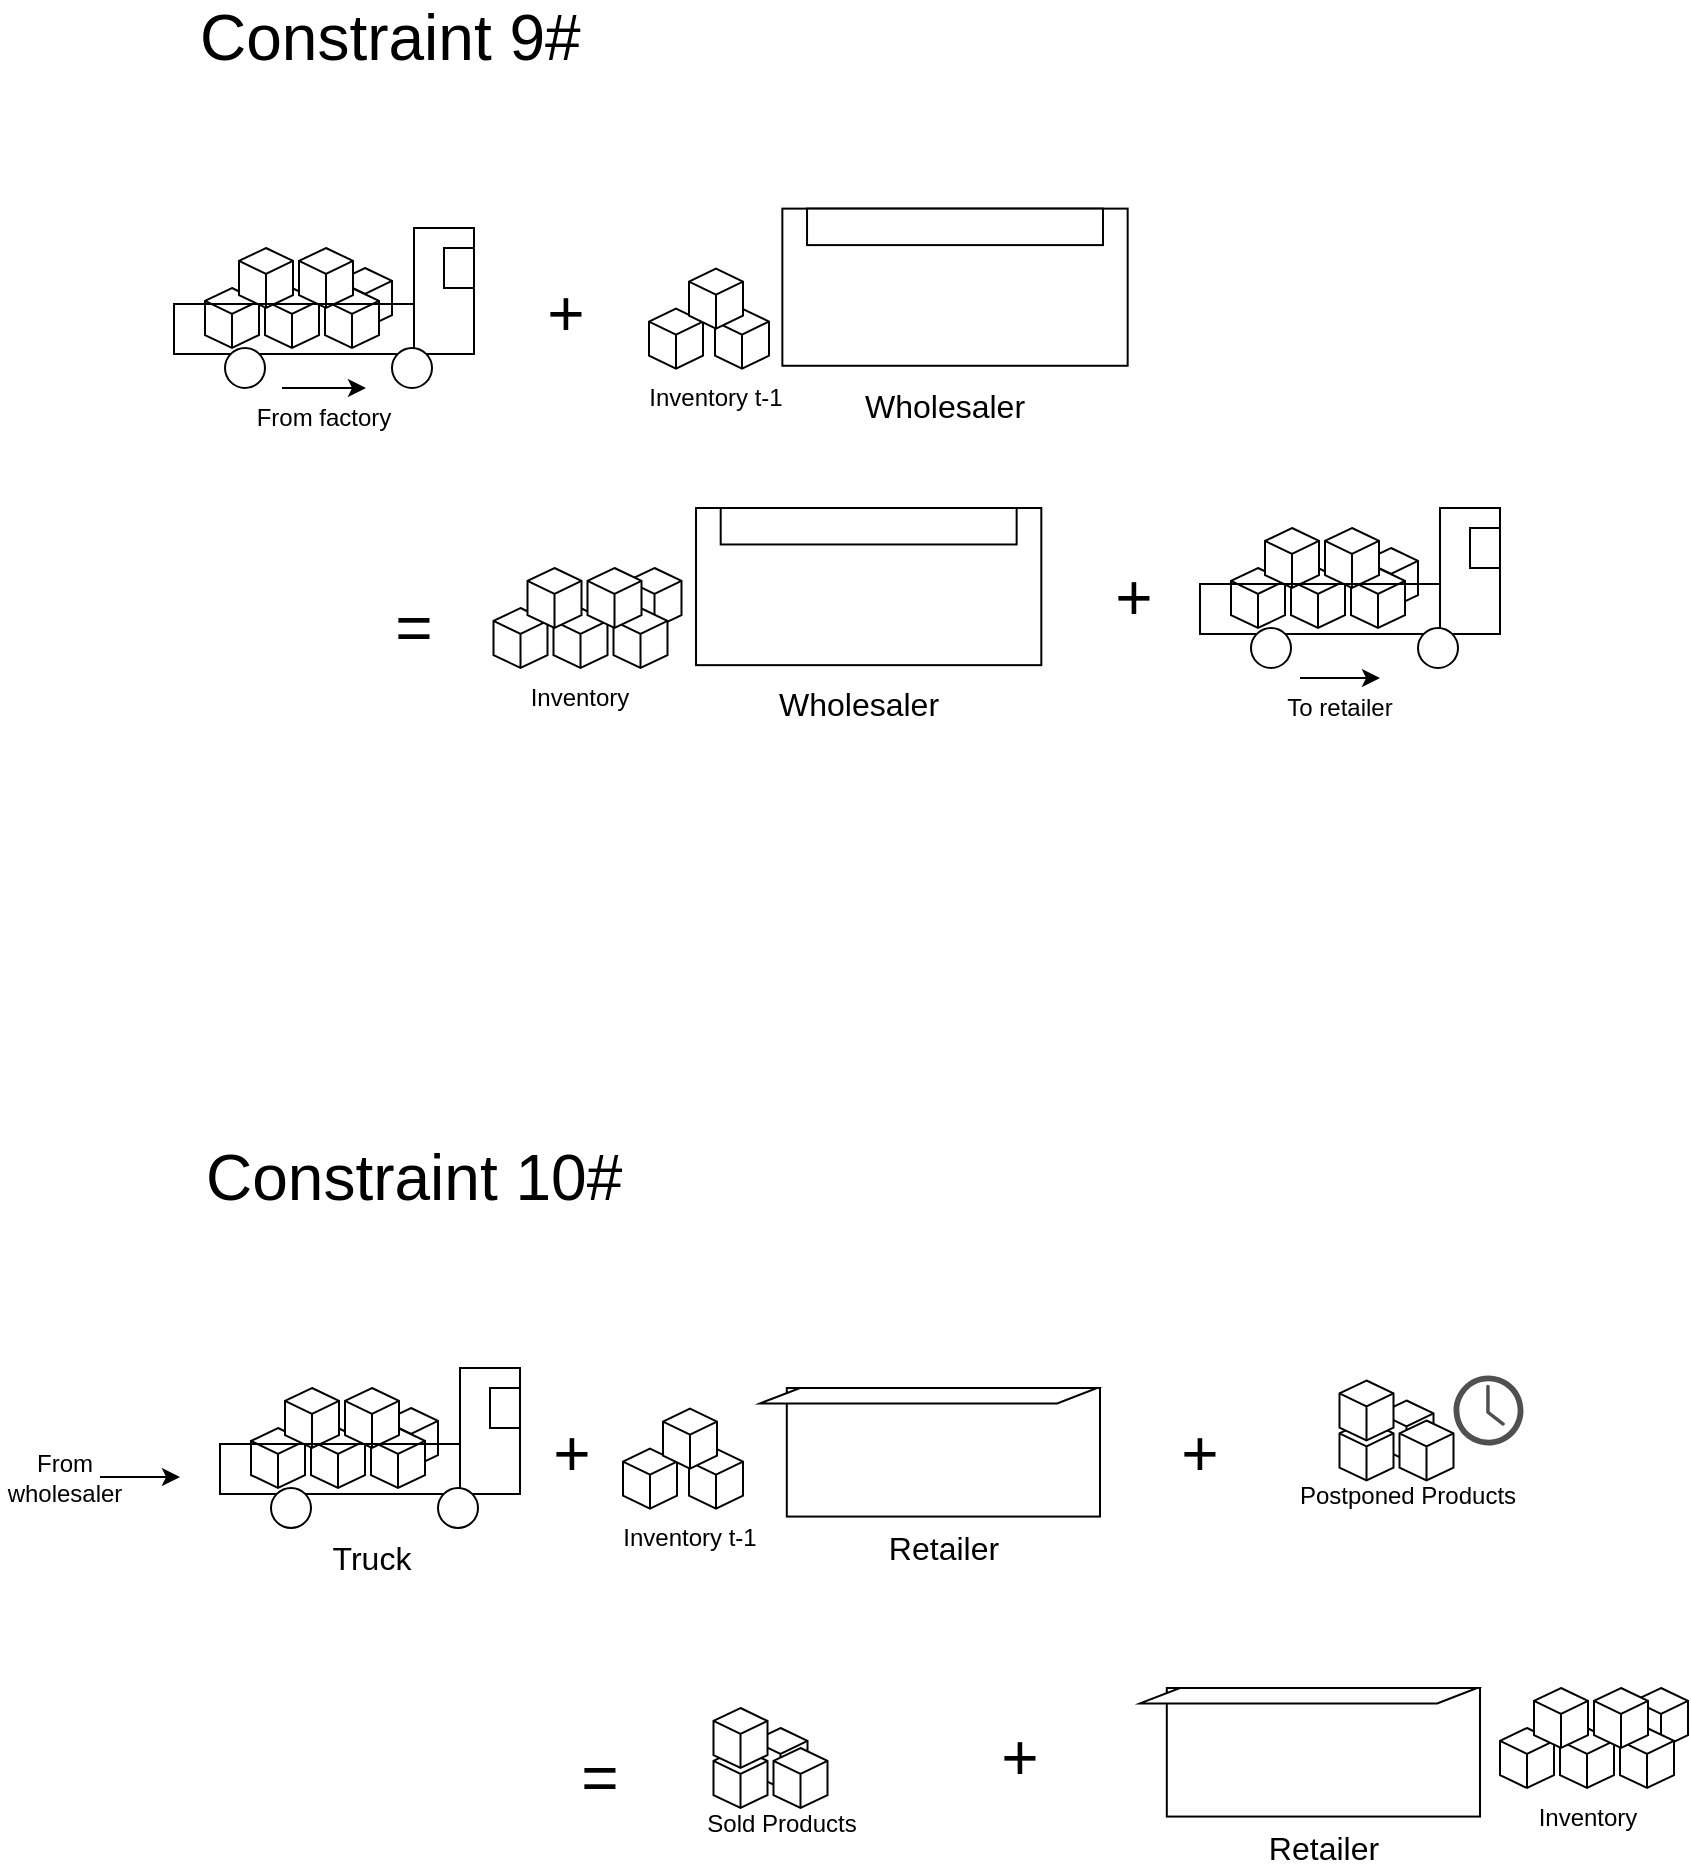 <mxfile version="20.3.6" type="device"><diagram id="3ytDkhOc41sMBMoXmPRl" name="Page-1"><mxGraphModel dx="964" dy="659" grid="1" gridSize="10" guides="1" tooltips="1" connect="1" arrows="1" fold="1" page="1" pageScale="1" pageWidth="850" pageHeight="1100" math="0" shadow="0"><root><mxCell id="0"/><mxCell id="1" parent="0"/><mxCell id="f2gkTt2AqAkYnClwdliR-1" value="+" style="text;html=1;strokeColor=none;fillColor=none;align=center;verticalAlign=middle;whiteSpace=wrap;rounded=0;fontSize=32;" vertex="1" parent="1"><mxGeometry x="256" y="177.75" width="60" height="30" as="geometry"/></mxCell><mxCell id="f2gkTt2AqAkYnClwdliR-2" value="=" style="text;html=1;strokeColor=none;fillColor=none;align=center;verticalAlign=middle;whiteSpace=wrap;rounded=0;fontSize=32;" vertex="1" parent="1"><mxGeometry x="180" y="335" width="60" height="30" as="geometry"/></mxCell><mxCell id="f2gkTt2AqAkYnClwdliR-11" value="Constraint 9#" style="text;html=1;strokeColor=none;fillColor=none;align=left;verticalAlign=middle;whiteSpace=wrap;rounded=0;fontSize=32;" vertex="1" parent="1"><mxGeometry x="100.75" y="40" width="240" height="30" as="geometry"/></mxCell><mxCell id="f2gkTt2AqAkYnClwdliR-27" value="" style="group" vertex="1" connectable="0" parent="1"><mxGeometry x="326" y="170.31" width="70" height="80" as="geometry"/></mxCell><mxCell id="f2gkTt2AqAkYnClwdliR-28" value="" style="html=1;whiteSpace=wrap;shape=isoCube2;backgroundOutline=1;isoAngle=15;" vertex="1" parent="f2gkTt2AqAkYnClwdliR-27"><mxGeometry x="1.5" y="20" width="27" height="30" as="geometry"/></mxCell><mxCell id="f2gkTt2AqAkYnClwdliR-29" value="" style="html=1;whiteSpace=wrap;shape=isoCube2;backgroundOutline=1;isoAngle=15;" vertex="1" parent="f2gkTt2AqAkYnClwdliR-27"><mxGeometry x="34.5" y="20" width="27" height="30" as="geometry"/></mxCell><mxCell id="f2gkTt2AqAkYnClwdliR-30" value="" style="html=1;whiteSpace=wrap;shape=isoCube2;backgroundOutline=1;isoAngle=15;" vertex="1" parent="f2gkTt2AqAkYnClwdliR-27"><mxGeometry x="21.5" width="27" height="30" as="geometry"/></mxCell><mxCell id="f2gkTt2AqAkYnClwdliR-31" value="Inventory t-1" style="text;html=1;strokeColor=none;fillColor=none;align=center;verticalAlign=middle;whiteSpace=wrap;rounded=0;" vertex="1" parent="f2gkTt2AqAkYnClwdliR-27"><mxGeometry y="50" width="70" height="30" as="geometry"/></mxCell><mxCell id="f2gkTt2AqAkYnClwdliR-70" value="" style="group" vertex="1" connectable="0" parent="1"><mxGeometry x="249.75" y="320" width="94" height="80" as="geometry"/></mxCell><mxCell id="f2gkTt2AqAkYnClwdliR-71" value="" style="html=1;whiteSpace=wrap;shape=isoCube2;backgroundOutline=1;isoAngle=15;" vertex="1" parent="f2gkTt2AqAkYnClwdliR-70"><mxGeometry y="20" width="27" height="30" as="geometry"/></mxCell><mxCell id="f2gkTt2AqAkYnClwdliR-72" value="" style="html=1;whiteSpace=wrap;shape=isoCube2;backgroundOutline=1;isoAngle=15;" vertex="1" parent="f2gkTt2AqAkYnClwdliR-70"><mxGeometry x="30" y="20" width="27" height="30" as="geometry"/></mxCell><mxCell id="f2gkTt2AqAkYnClwdliR-73" value="" style="html=1;whiteSpace=wrap;shape=isoCube2;backgroundOutline=1;isoAngle=15;" vertex="1" parent="f2gkTt2AqAkYnClwdliR-70"><mxGeometry x="17" width="27" height="30" as="geometry"/></mxCell><mxCell id="f2gkTt2AqAkYnClwdliR-74" value="" style="html=1;whiteSpace=wrap;shape=isoCube2;backgroundOutline=1;isoAngle=15;" vertex="1" parent="f2gkTt2AqAkYnClwdliR-70"><mxGeometry x="67" width="27" height="30" as="geometry"/></mxCell><mxCell id="f2gkTt2AqAkYnClwdliR-75" value="" style="html=1;whiteSpace=wrap;shape=isoCube2;backgroundOutline=1;isoAngle=15;" vertex="1" parent="f2gkTt2AqAkYnClwdliR-70"><mxGeometry x="60" y="20" width="27" height="30" as="geometry"/></mxCell><mxCell id="f2gkTt2AqAkYnClwdliR-76" value="" style="html=1;whiteSpace=wrap;shape=isoCube2;backgroundOutline=1;isoAngle=15;" vertex="1" parent="f2gkTt2AqAkYnClwdliR-70"><mxGeometry x="47" width="27" height="30" as="geometry"/></mxCell><mxCell id="f2gkTt2AqAkYnClwdliR-77" value="Inventory" style="text;html=1;strokeColor=none;fillColor=none;align=center;verticalAlign=middle;whiteSpace=wrap;rounded=0;" vertex="1" parent="f2gkTt2AqAkYnClwdliR-70"><mxGeometry x="8.5" y="50" width="70" height="30" as="geometry"/></mxCell><mxCell id="f2gkTt2AqAkYnClwdliR-143" value="+" style="text;html=1;strokeColor=none;fillColor=none;align=center;verticalAlign=middle;whiteSpace=wrap;rounded=0;fontSize=32;" vertex="1" parent="1"><mxGeometry x="540" y="320" width="60" height="30" as="geometry"/></mxCell><mxCell id="f2gkTt2AqAkYnClwdliR-144" value="+" style="text;html=1;strokeColor=none;fillColor=none;align=center;verticalAlign=middle;whiteSpace=wrap;rounded=0;fontSize=32;" vertex="1" parent="1"><mxGeometry x="259" y="747.75" width="60" height="30" as="geometry"/></mxCell><mxCell id="f2gkTt2AqAkYnClwdliR-145" value="=" style="text;html=1;strokeColor=none;fillColor=none;align=center;verticalAlign=middle;whiteSpace=wrap;rounded=0;fontSize=32;" vertex="1" parent="1"><mxGeometry x="273" y="910" width="60" height="30" as="geometry"/></mxCell><mxCell id="f2gkTt2AqAkYnClwdliR-146" value="+" style="text;html=1;strokeColor=none;fillColor=none;align=center;verticalAlign=middle;whiteSpace=wrap;rounded=0;fontSize=32;" vertex="1" parent="1"><mxGeometry x="573" y="747.75" width="60" height="30" as="geometry"/></mxCell><mxCell id="f2gkTt2AqAkYnClwdliR-147" value="Constraint 10#" style="text;html=1;strokeColor=none;fillColor=none;align=left;verticalAlign=middle;whiteSpace=wrap;rounded=0;fontSize=32;" vertex="1" parent="1"><mxGeometry x="103.75" y="610" width="240" height="30" as="geometry"/></mxCell><mxCell id="f2gkTt2AqAkYnClwdliR-148" value="" style="group" vertex="1" connectable="0" parent="1"><mxGeometry x="313" y="740.31" width="70" height="80" as="geometry"/></mxCell><mxCell id="f2gkTt2AqAkYnClwdliR-149" value="" style="html=1;whiteSpace=wrap;shape=isoCube2;backgroundOutline=1;isoAngle=15;" vertex="1" parent="f2gkTt2AqAkYnClwdliR-148"><mxGeometry x="1.5" y="20" width="27" height="30" as="geometry"/></mxCell><mxCell id="f2gkTt2AqAkYnClwdliR-150" value="" style="html=1;whiteSpace=wrap;shape=isoCube2;backgroundOutline=1;isoAngle=15;" vertex="1" parent="f2gkTt2AqAkYnClwdliR-148"><mxGeometry x="34.5" y="20" width="27" height="30" as="geometry"/></mxCell><mxCell id="f2gkTt2AqAkYnClwdliR-151" value="" style="html=1;whiteSpace=wrap;shape=isoCube2;backgroundOutline=1;isoAngle=15;" vertex="1" parent="f2gkTt2AqAkYnClwdliR-148"><mxGeometry x="21.5" width="27" height="30" as="geometry"/></mxCell><mxCell id="f2gkTt2AqAkYnClwdliR-152" value="Inventory t-1" style="text;html=1;strokeColor=none;fillColor=none;align=center;verticalAlign=middle;whiteSpace=wrap;rounded=0;" vertex="1" parent="f2gkTt2AqAkYnClwdliR-148"><mxGeometry y="50" width="70" height="30" as="geometry"/></mxCell><mxCell id="f2gkTt2AqAkYnClwdliR-153" value="" style="group" vertex="1" connectable="0" parent="1"><mxGeometry x="3" y="720" width="260" height="110" as="geometry"/></mxCell><mxCell id="f2gkTt2AqAkYnClwdliR-154" value="" style="group" vertex="1" connectable="0" parent="f2gkTt2AqAkYnClwdliR-153"><mxGeometry x="110" width="150" height="110" as="geometry"/></mxCell><mxCell id="f2gkTt2AqAkYnClwdliR-155" value="" style="rounded=0;whiteSpace=wrap;html=1;" vertex="1" parent="f2gkTt2AqAkYnClwdliR-154"><mxGeometry y="38" width="120" height="25" as="geometry"/></mxCell><mxCell id="f2gkTt2AqAkYnClwdliR-156" value="" style="html=1;whiteSpace=wrap;shape=isoCube2;backgroundOutline=1;isoAngle=15;" vertex="1" parent="f2gkTt2AqAkYnClwdliR-154"><mxGeometry x="15.5" y="30" width="27" height="30" as="geometry"/></mxCell><mxCell id="f2gkTt2AqAkYnClwdliR-157" value="" style="html=1;whiteSpace=wrap;shape=isoCube2;backgroundOutline=1;isoAngle=15;" vertex="1" parent="f2gkTt2AqAkYnClwdliR-154"><mxGeometry x="45.5" y="30" width="27" height="30" as="geometry"/></mxCell><mxCell id="f2gkTt2AqAkYnClwdliR-158" value="" style="html=1;whiteSpace=wrap;shape=isoCube2;backgroundOutline=1;isoAngle=15;" vertex="1" parent="f2gkTt2AqAkYnClwdliR-154"><mxGeometry x="32.5" y="10" width="27" height="30" as="geometry"/></mxCell><mxCell id="f2gkTt2AqAkYnClwdliR-159" value="" style="html=1;whiteSpace=wrap;shape=isoCube2;backgroundOutline=1;isoAngle=15;" vertex="1" parent="f2gkTt2AqAkYnClwdliR-154"><mxGeometry x="82" y="20" width="27" height="30" as="geometry"/></mxCell><mxCell id="f2gkTt2AqAkYnClwdliR-160" value="" style="html=1;whiteSpace=wrap;shape=isoCube2;backgroundOutline=1;isoAngle=15;" vertex="1" parent="f2gkTt2AqAkYnClwdliR-154"><mxGeometry x="75.5" y="30" width="27" height="30" as="geometry"/></mxCell><mxCell id="f2gkTt2AqAkYnClwdliR-161" value="" style="html=1;whiteSpace=wrap;shape=isoCube2;backgroundOutline=1;isoAngle=15;" vertex="1" parent="f2gkTt2AqAkYnClwdliR-154"><mxGeometry x="62.5" y="10" width="27" height="30" as="geometry"/></mxCell><mxCell id="f2gkTt2AqAkYnClwdliR-162" value="" style="rounded=0;whiteSpace=wrap;html=1;" vertex="1" parent="f2gkTt2AqAkYnClwdliR-154"><mxGeometry x="120" width="30" height="63" as="geometry"/></mxCell><mxCell id="f2gkTt2AqAkYnClwdliR-163" value="" style="endArrow=none;html=1;rounded=0;entryX=1;entryY=0;entryDx=0;entryDy=0;" edge="1" parent="f2gkTt2AqAkYnClwdliR-154" target="f2gkTt2AqAkYnClwdliR-155"><mxGeometry width="50" height="50" relative="1" as="geometry"><mxPoint y="38" as="sourcePoint"/><mxPoint x="50" y="-12" as="targetPoint"/></mxGeometry></mxCell><mxCell id="f2gkTt2AqAkYnClwdliR-164" value="" style="ellipse;whiteSpace=wrap;html=1;aspect=fixed;" vertex="1" parent="f2gkTt2AqAkYnClwdliR-154"><mxGeometry x="25.5" y="60" width="20" height="20" as="geometry"/></mxCell><mxCell id="f2gkTt2AqAkYnClwdliR-165" value="" style="ellipse;whiteSpace=wrap;html=1;aspect=fixed;" vertex="1" parent="f2gkTt2AqAkYnClwdliR-154"><mxGeometry x="109" y="60" width="20" height="20" as="geometry"/></mxCell><mxCell id="f2gkTt2AqAkYnClwdliR-166" value="" style="rounded=0;whiteSpace=wrap;html=1;" vertex="1" parent="f2gkTt2AqAkYnClwdliR-154"><mxGeometry x="135" y="10" width="15" height="20" as="geometry"/></mxCell><mxCell id="f2gkTt2AqAkYnClwdliR-167" value="Truck" style="text;html=1;strokeColor=none;fillColor=none;align=center;verticalAlign=middle;whiteSpace=wrap;rounded=0;fontSize=16;" vertex="1" parent="f2gkTt2AqAkYnClwdliR-154"><mxGeometry x="5.25" y="80" width="141.5" height="30" as="geometry"/></mxCell><mxCell id="f2gkTt2AqAkYnClwdliR-168" value="" style="endArrow=classic;html=1;rounded=0;" edge="1" parent="f2gkTt2AqAkYnClwdliR-153"><mxGeometry width="50" height="50" relative="1" as="geometry"><mxPoint x="50" y="54.5" as="sourcePoint"/><mxPoint x="90" y="54.5" as="targetPoint"/></mxGeometry></mxCell><mxCell id="f2gkTt2AqAkYnClwdliR-169" value="From&lt;br&gt;wholesaler" style="text;html=1;strokeColor=none;fillColor=none;align=center;verticalAlign=middle;whiteSpace=wrap;rounded=0;" vertex="1" parent="f2gkTt2AqAkYnClwdliR-153"><mxGeometry y="40" width="65" height="30" as="geometry"/></mxCell><mxCell id="f2gkTt2AqAkYnClwdliR-170" value="" style="group" vertex="1" connectable="0" parent="1"><mxGeometry x="753" y="880" width="94" height="80" as="geometry"/></mxCell><mxCell id="f2gkTt2AqAkYnClwdliR-171" value="" style="html=1;whiteSpace=wrap;shape=isoCube2;backgroundOutline=1;isoAngle=15;" vertex="1" parent="f2gkTt2AqAkYnClwdliR-170"><mxGeometry y="20" width="27" height="30" as="geometry"/></mxCell><mxCell id="f2gkTt2AqAkYnClwdliR-172" value="" style="html=1;whiteSpace=wrap;shape=isoCube2;backgroundOutline=1;isoAngle=15;" vertex="1" parent="f2gkTt2AqAkYnClwdliR-170"><mxGeometry x="30" y="20" width="27" height="30" as="geometry"/></mxCell><mxCell id="f2gkTt2AqAkYnClwdliR-173" value="" style="html=1;whiteSpace=wrap;shape=isoCube2;backgroundOutline=1;isoAngle=15;" vertex="1" parent="f2gkTt2AqAkYnClwdliR-170"><mxGeometry x="17" width="27" height="30" as="geometry"/></mxCell><mxCell id="f2gkTt2AqAkYnClwdliR-174" value="" style="html=1;whiteSpace=wrap;shape=isoCube2;backgroundOutline=1;isoAngle=15;" vertex="1" parent="f2gkTt2AqAkYnClwdliR-170"><mxGeometry x="67" width="27" height="30" as="geometry"/></mxCell><mxCell id="f2gkTt2AqAkYnClwdliR-175" value="" style="html=1;whiteSpace=wrap;shape=isoCube2;backgroundOutline=1;isoAngle=15;" vertex="1" parent="f2gkTt2AqAkYnClwdliR-170"><mxGeometry x="60" y="20" width="27" height="30" as="geometry"/></mxCell><mxCell id="f2gkTt2AqAkYnClwdliR-176" value="" style="html=1;whiteSpace=wrap;shape=isoCube2;backgroundOutline=1;isoAngle=15;" vertex="1" parent="f2gkTt2AqAkYnClwdliR-170"><mxGeometry x="47" width="27" height="30" as="geometry"/></mxCell><mxCell id="f2gkTt2AqAkYnClwdliR-177" value="Inventory" style="text;html=1;strokeColor=none;fillColor=none;align=center;verticalAlign=middle;whiteSpace=wrap;rounded=0;" vertex="1" parent="f2gkTt2AqAkYnClwdliR-170"><mxGeometry x="8.5" y="50" width="70" height="30" as="geometry"/></mxCell><mxCell id="f2gkTt2AqAkYnClwdliR-178" value="" style="group" vertex="1" connectable="0" parent="1"><mxGeometry x="656" y="726.25" width="112" height="73" as="geometry"/></mxCell><mxCell id="f2gkTt2AqAkYnClwdliR-179" value="" style="html=1;whiteSpace=wrap;shape=isoCube2;backgroundOutline=1;isoAngle=15;" vertex="1" parent="f2gkTt2AqAkYnClwdliR-178"><mxGeometry x="36.75" y="10" width="27" height="30" as="geometry"/></mxCell><mxCell id="f2gkTt2AqAkYnClwdliR-180" value="" style="html=1;whiteSpace=wrap;shape=isoCube2;backgroundOutline=1;isoAngle=15;" vertex="1" parent="f2gkTt2AqAkYnClwdliR-178"><mxGeometry x="16.75" y="20" width="27" height="30" as="geometry"/></mxCell><mxCell id="f2gkTt2AqAkYnClwdliR-181" value="" style="html=1;whiteSpace=wrap;shape=isoCube2;backgroundOutline=1;isoAngle=15;" vertex="1" parent="f2gkTt2AqAkYnClwdliR-178"><mxGeometry x="46.75" y="20" width="27" height="30" as="geometry"/></mxCell><mxCell id="f2gkTt2AqAkYnClwdliR-182" value="" style="html=1;whiteSpace=wrap;shape=isoCube2;backgroundOutline=1;isoAngle=15;" vertex="1" parent="f2gkTt2AqAkYnClwdliR-178"><mxGeometry x="16.75" width="27" height="30" as="geometry"/></mxCell><mxCell id="f2gkTt2AqAkYnClwdliR-183" value="Postponed Products" style="text;html=1;strokeColor=none;fillColor=none;align=center;verticalAlign=middle;whiteSpace=wrap;rounded=0;" vertex="1" parent="f2gkTt2AqAkYnClwdliR-178"><mxGeometry x="-10" y="43" width="122" height="30" as="geometry"/></mxCell><mxCell id="f2gkTt2AqAkYnClwdliR-184" value="" style="sketch=0;pointerEvents=1;shadow=0;dashed=0;html=1;strokeColor=none;fillColor=#505050;labelPosition=center;verticalLabelPosition=bottom;verticalAlign=top;outlineConnect=0;align=center;shape=mxgraph.office.concepts.clock;" vertex="1" parent="f2gkTt2AqAkYnClwdliR-178"><mxGeometry x="73.75" y="-2.5" width="35" height="35" as="geometry"/></mxCell><mxCell id="f2gkTt2AqAkYnClwdliR-185" value="" style="group" vertex="1" connectable="0" parent="1"><mxGeometry x="383" y="730" width="170" height="90" as="geometry"/></mxCell><mxCell id="f2gkTt2AqAkYnClwdliR-186" value="" style="rounded=0;whiteSpace=wrap;html=1;fontSize=16;" vertex="1" parent="f2gkTt2AqAkYnClwdliR-185"><mxGeometry x="13.402" width="156.598" height="64.286" as="geometry"/></mxCell><mxCell id="f2gkTt2AqAkYnClwdliR-187" value="" style="shape=parallelogram;perimeter=parallelogramPerimeter;whiteSpace=wrap;html=1;fixedSize=1;fontSize=16;" vertex="1" parent="f2gkTt2AqAkYnClwdliR-185"><mxGeometry width="168.589" height="7.714" as="geometry"/></mxCell><mxCell id="f2gkTt2AqAkYnClwdliR-188" value="Retailer" style="text;html=1;strokeColor=none;fillColor=none;align=center;verticalAlign=middle;whiteSpace=wrap;rounded=0;fontSize=16;" vertex="1" parent="f2gkTt2AqAkYnClwdliR-185"><mxGeometry x="41.795" y="70.714" width="99.813" height="19.286" as="geometry"/></mxCell><mxCell id="f2gkTt2AqAkYnClwdliR-189" value="" style="group" vertex="1" connectable="0" parent="1"><mxGeometry x="573" y="880" width="170" height="90" as="geometry"/></mxCell><mxCell id="f2gkTt2AqAkYnClwdliR-190" value="" style="rounded=0;whiteSpace=wrap;html=1;fontSize=16;" vertex="1" parent="f2gkTt2AqAkYnClwdliR-189"><mxGeometry x="13.402" width="156.598" height="64.286" as="geometry"/></mxCell><mxCell id="f2gkTt2AqAkYnClwdliR-191" value="" style="shape=parallelogram;perimeter=parallelogramPerimeter;whiteSpace=wrap;html=1;fixedSize=1;fontSize=16;" vertex="1" parent="f2gkTt2AqAkYnClwdliR-189"><mxGeometry width="168.589" height="7.714" as="geometry"/></mxCell><mxCell id="f2gkTt2AqAkYnClwdliR-192" value="Retailer" style="text;html=1;strokeColor=none;fillColor=none;align=center;verticalAlign=middle;whiteSpace=wrap;rounded=0;fontSize=16;" vertex="1" parent="f2gkTt2AqAkYnClwdliR-189"><mxGeometry x="41.795" y="70.714" width="99.813" height="19.286" as="geometry"/></mxCell><mxCell id="f2gkTt2AqAkYnClwdliR-193" value="" style="group" vertex="1" connectable="0" parent="1"><mxGeometry x="343" y="890" width="112" height="73" as="geometry"/></mxCell><mxCell id="f2gkTt2AqAkYnClwdliR-194" value="" style="html=1;whiteSpace=wrap;shape=isoCube2;backgroundOutline=1;isoAngle=15;" vertex="1" parent="f2gkTt2AqAkYnClwdliR-193"><mxGeometry x="36.75" y="10" width="27" height="30" as="geometry"/></mxCell><mxCell id="f2gkTt2AqAkYnClwdliR-195" value="" style="html=1;whiteSpace=wrap;shape=isoCube2;backgroundOutline=1;isoAngle=15;" vertex="1" parent="f2gkTt2AqAkYnClwdliR-193"><mxGeometry x="16.75" y="20" width="27" height="30" as="geometry"/></mxCell><mxCell id="f2gkTt2AqAkYnClwdliR-196" value="" style="html=1;whiteSpace=wrap;shape=isoCube2;backgroundOutline=1;isoAngle=15;" vertex="1" parent="f2gkTt2AqAkYnClwdliR-193"><mxGeometry x="46.75" y="20" width="27" height="30" as="geometry"/></mxCell><mxCell id="f2gkTt2AqAkYnClwdliR-197" value="" style="html=1;whiteSpace=wrap;shape=isoCube2;backgroundOutline=1;isoAngle=15;" vertex="1" parent="f2gkTt2AqAkYnClwdliR-193"><mxGeometry x="16.75" width="27" height="30" as="geometry"/></mxCell><mxCell id="f2gkTt2AqAkYnClwdliR-198" value="Sold Products" style="text;html=1;strokeColor=none;fillColor=none;align=center;verticalAlign=middle;whiteSpace=wrap;rounded=0;" vertex="1" parent="f2gkTt2AqAkYnClwdliR-193"><mxGeometry x="-10" y="43" width="122" height="30" as="geometry"/></mxCell><mxCell id="f2gkTt2AqAkYnClwdliR-199" value="" style="shape=image;html=1;verticalAlign=top;verticalLabelPosition=bottom;labelBackgroundColor=#ffffff;imageAspect=0;aspect=fixed;image=https://cdn4.iconfinder.com/data/icons/aiga-symbol-signs/441/aiga_cashier-128.png" vertex="1" parent="f2gkTt2AqAkYnClwdliR-193"><mxGeometry x="73.75" width="30" height="30" as="geometry"/></mxCell><mxCell id="f2gkTt2AqAkYnClwdliR-200" value="+" style="text;html=1;strokeColor=none;fillColor=none;align=center;verticalAlign=middle;whiteSpace=wrap;rounded=0;fontSize=32;" vertex="1" parent="1"><mxGeometry x="483" y="900" width="60" height="30" as="geometry"/></mxCell><mxCell id="f2gkTt2AqAkYnClwdliR-216" value="" style="group" vertex="1" connectable="0" parent="1"><mxGeometry x="603" y="290" width="150" height="115" as="geometry"/></mxCell><mxCell id="f2gkTt2AqAkYnClwdliR-201" value="" style="rounded=0;whiteSpace=wrap;html=1;" vertex="1" parent="f2gkTt2AqAkYnClwdliR-216"><mxGeometry y="38" width="120" height="25" as="geometry"/></mxCell><mxCell id="f2gkTt2AqAkYnClwdliR-202" value="" style="html=1;whiteSpace=wrap;shape=isoCube2;backgroundOutline=1;isoAngle=15;" vertex="1" parent="f2gkTt2AqAkYnClwdliR-216"><mxGeometry x="15.5" y="30" width="27" height="30" as="geometry"/></mxCell><mxCell id="f2gkTt2AqAkYnClwdliR-203" value="" style="html=1;whiteSpace=wrap;shape=isoCube2;backgroundOutline=1;isoAngle=15;" vertex="1" parent="f2gkTt2AqAkYnClwdliR-216"><mxGeometry x="45.5" y="30" width="27" height="30" as="geometry"/></mxCell><mxCell id="f2gkTt2AqAkYnClwdliR-204" value="" style="html=1;whiteSpace=wrap;shape=isoCube2;backgroundOutline=1;isoAngle=15;" vertex="1" parent="f2gkTt2AqAkYnClwdliR-216"><mxGeometry x="32.5" y="10" width="27" height="30" as="geometry"/></mxCell><mxCell id="f2gkTt2AqAkYnClwdliR-205" value="" style="html=1;whiteSpace=wrap;shape=isoCube2;backgroundOutline=1;isoAngle=15;" vertex="1" parent="f2gkTt2AqAkYnClwdliR-216"><mxGeometry x="82" y="20" width="27" height="30" as="geometry"/></mxCell><mxCell id="f2gkTt2AqAkYnClwdliR-206" value="" style="html=1;whiteSpace=wrap;shape=isoCube2;backgroundOutline=1;isoAngle=15;" vertex="1" parent="f2gkTt2AqAkYnClwdliR-216"><mxGeometry x="75.5" y="30" width="27" height="30" as="geometry"/></mxCell><mxCell id="f2gkTt2AqAkYnClwdliR-207" value="" style="html=1;whiteSpace=wrap;shape=isoCube2;backgroundOutline=1;isoAngle=15;" vertex="1" parent="f2gkTt2AqAkYnClwdliR-216"><mxGeometry x="62.5" y="10" width="27" height="30" as="geometry"/></mxCell><mxCell id="f2gkTt2AqAkYnClwdliR-208" value="" style="rounded=0;whiteSpace=wrap;html=1;" vertex="1" parent="f2gkTt2AqAkYnClwdliR-216"><mxGeometry x="120" width="30" height="63" as="geometry"/></mxCell><mxCell id="f2gkTt2AqAkYnClwdliR-209" value="" style="endArrow=none;html=1;rounded=0;entryX=1;entryY=0;entryDx=0;entryDy=0;" edge="1" parent="f2gkTt2AqAkYnClwdliR-216" target="f2gkTt2AqAkYnClwdliR-201"><mxGeometry width="50" height="50" relative="1" as="geometry"><mxPoint y="38" as="sourcePoint"/><mxPoint x="-610" y="-149.75" as="targetPoint"/></mxGeometry></mxCell><mxCell id="f2gkTt2AqAkYnClwdliR-210" value="" style="ellipse;whiteSpace=wrap;html=1;aspect=fixed;" vertex="1" parent="f2gkTt2AqAkYnClwdliR-216"><mxGeometry x="25.5" y="60" width="20" height="20" as="geometry"/></mxCell><mxCell id="f2gkTt2AqAkYnClwdliR-211" value="" style="ellipse;whiteSpace=wrap;html=1;aspect=fixed;" vertex="1" parent="f2gkTt2AqAkYnClwdliR-216"><mxGeometry x="109" y="60" width="20" height="20" as="geometry"/></mxCell><mxCell id="f2gkTt2AqAkYnClwdliR-212" value="" style="rounded=0;whiteSpace=wrap;html=1;" vertex="1" parent="f2gkTt2AqAkYnClwdliR-216"><mxGeometry x="135" y="10" width="15" height="20" as="geometry"/></mxCell><mxCell id="f2gkTt2AqAkYnClwdliR-213" value="" style="endArrow=classic;html=1;rounded=0;" edge="1" parent="f2gkTt2AqAkYnClwdliR-216"><mxGeometry width="50" height="50" relative="1" as="geometry"><mxPoint x="50" y="85" as="sourcePoint"/><mxPoint x="90" y="85" as="targetPoint"/></mxGeometry></mxCell><mxCell id="f2gkTt2AqAkYnClwdliR-214" value="To retailer" style="text;html=1;strokeColor=none;fillColor=none;align=center;verticalAlign=middle;whiteSpace=wrap;rounded=0;" vertex="1" parent="f2gkTt2AqAkYnClwdliR-216"><mxGeometry y="85" width="140" height="30" as="geometry"/></mxCell><mxCell id="f2gkTt2AqAkYnClwdliR-217" value="" style="group" vertex="1" connectable="0" parent="1"><mxGeometry x="326" y="290" width="197.66" height="110" as="geometry"/></mxCell><mxCell id="f2gkTt2AqAkYnClwdliR-218" value="" style="rounded=0;whiteSpace=wrap;html=1;fontSize=16;" vertex="1" parent="f2gkTt2AqAkYnClwdliR-217"><mxGeometry x="25.008" width="172.652" height="78.573" as="geometry"/></mxCell><mxCell id="f2gkTt2AqAkYnClwdliR-219" value="Wholesaler" style="text;html=1;strokeColor=none;fillColor=none;align=center;verticalAlign=middle;whiteSpace=wrap;rounded=0;fontSize=16;" vertex="1" parent="f2gkTt2AqAkYnClwdliR-217"><mxGeometry x="25.008" y="86.433" width="162.549" height="23.567" as="geometry"/></mxCell><mxCell id="f2gkTt2AqAkYnClwdliR-220" value="" style="rounded=0;whiteSpace=wrap;html=1;" vertex="1" parent="f2gkTt2AqAkYnClwdliR-217"><mxGeometry x="37.351" width="147.968" height="18.239" as="geometry"/></mxCell><mxCell id="f2gkTt2AqAkYnClwdliR-221" value="" style="group" vertex="1" connectable="0" parent="1"><mxGeometry x="369.17" y="140.31" width="197.66" height="110" as="geometry"/></mxCell><mxCell id="f2gkTt2AqAkYnClwdliR-222" value="" style="rounded=0;whiteSpace=wrap;html=1;fontSize=16;" vertex="1" parent="f2gkTt2AqAkYnClwdliR-221"><mxGeometry x="25.008" width="172.652" height="78.573" as="geometry"/></mxCell><mxCell id="f2gkTt2AqAkYnClwdliR-223" value="Wholesaler" style="text;html=1;strokeColor=none;fillColor=none;align=center;verticalAlign=middle;whiteSpace=wrap;rounded=0;fontSize=16;" vertex="1" parent="f2gkTt2AqAkYnClwdliR-221"><mxGeometry x="25.008" y="86.433" width="162.549" height="23.567" as="geometry"/></mxCell><mxCell id="f2gkTt2AqAkYnClwdliR-224" value="" style="rounded=0;whiteSpace=wrap;html=1;" vertex="1" parent="f2gkTt2AqAkYnClwdliR-221"><mxGeometry x="37.351" width="147.968" height="18.239" as="geometry"/></mxCell><mxCell id="f2gkTt2AqAkYnClwdliR-229" value="" style="group" vertex="1" connectable="0" parent="1"><mxGeometry x="90" y="150" width="150" height="110" as="geometry"/></mxCell><mxCell id="f2gkTt2AqAkYnClwdliR-230" value="" style="rounded=0;whiteSpace=wrap;html=1;" vertex="1" parent="f2gkTt2AqAkYnClwdliR-229"><mxGeometry y="38" width="120" height="25" as="geometry"/></mxCell><mxCell id="f2gkTt2AqAkYnClwdliR-231" value="" style="html=1;whiteSpace=wrap;shape=isoCube2;backgroundOutline=1;isoAngle=15;" vertex="1" parent="f2gkTt2AqAkYnClwdliR-229"><mxGeometry x="15.5" y="30" width="27" height="30" as="geometry"/></mxCell><mxCell id="f2gkTt2AqAkYnClwdliR-232" value="" style="html=1;whiteSpace=wrap;shape=isoCube2;backgroundOutline=1;isoAngle=15;" vertex="1" parent="f2gkTt2AqAkYnClwdliR-229"><mxGeometry x="45.5" y="30" width="27" height="30" as="geometry"/></mxCell><mxCell id="f2gkTt2AqAkYnClwdliR-233" value="" style="html=1;whiteSpace=wrap;shape=isoCube2;backgroundOutline=1;isoAngle=15;" vertex="1" parent="f2gkTt2AqAkYnClwdliR-229"><mxGeometry x="32.5" y="10" width="27" height="30" as="geometry"/></mxCell><mxCell id="f2gkTt2AqAkYnClwdliR-234" value="" style="html=1;whiteSpace=wrap;shape=isoCube2;backgroundOutline=1;isoAngle=15;" vertex="1" parent="f2gkTt2AqAkYnClwdliR-229"><mxGeometry x="82" y="20" width="27" height="30" as="geometry"/></mxCell><mxCell id="f2gkTt2AqAkYnClwdliR-235" value="" style="html=1;whiteSpace=wrap;shape=isoCube2;backgroundOutline=1;isoAngle=15;" vertex="1" parent="f2gkTt2AqAkYnClwdliR-229"><mxGeometry x="75.5" y="30" width="27" height="30" as="geometry"/></mxCell><mxCell id="f2gkTt2AqAkYnClwdliR-236" value="" style="html=1;whiteSpace=wrap;shape=isoCube2;backgroundOutline=1;isoAngle=15;" vertex="1" parent="f2gkTt2AqAkYnClwdliR-229"><mxGeometry x="62.5" y="10" width="27" height="30" as="geometry"/></mxCell><mxCell id="f2gkTt2AqAkYnClwdliR-237" value="" style="rounded=0;whiteSpace=wrap;html=1;" vertex="1" parent="f2gkTt2AqAkYnClwdliR-229"><mxGeometry x="120" width="30" height="63" as="geometry"/></mxCell><mxCell id="f2gkTt2AqAkYnClwdliR-238" value="" style="endArrow=none;html=1;rounded=0;entryX=1;entryY=0;entryDx=0;entryDy=0;" edge="1" parent="f2gkTt2AqAkYnClwdliR-229" target="f2gkTt2AqAkYnClwdliR-230"><mxGeometry width="50" height="50" relative="1" as="geometry"><mxPoint y="38" as="sourcePoint"/><mxPoint x="50" y="-12" as="targetPoint"/></mxGeometry></mxCell><mxCell id="f2gkTt2AqAkYnClwdliR-239" value="" style="ellipse;whiteSpace=wrap;html=1;aspect=fixed;" vertex="1" parent="f2gkTt2AqAkYnClwdliR-229"><mxGeometry x="25.5" y="60" width="20" height="20" as="geometry"/></mxCell><mxCell id="f2gkTt2AqAkYnClwdliR-240" value="" style="ellipse;whiteSpace=wrap;html=1;aspect=fixed;" vertex="1" parent="f2gkTt2AqAkYnClwdliR-229"><mxGeometry x="109" y="60" width="20" height="20" as="geometry"/></mxCell><mxCell id="f2gkTt2AqAkYnClwdliR-241" value="" style="rounded=0;whiteSpace=wrap;html=1;" vertex="1" parent="f2gkTt2AqAkYnClwdliR-229"><mxGeometry x="135" y="10" width="15" height="20" as="geometry"/></mxCell><mxCell id="f2gkTt2AqAkYnClwdliR-228" value="" style="group" vertex="1" connectable="0" parent="f2gkTt2AqAkYnClwdliR-229"><mxGeometry x="5" y="80" width="140" height="30" as="geometry"/></mxCell><mxCell id="f2gkTt2AqAkYnClwdliR-225" value="From factory" style="text;html=1;strokeColor=none;fillColor=none;align=center;verticalAlign=middle;whiteSpace=wrap;rounded=0;" vertex="1" parent="f2gkTt2AqAkYnClwdliR-228"><mxGeometry width="140" height="30" as="geometry"/></mxCell><mxCell id="f2gkTt2AqAkYnClwdliR-227" value="" style="endArrow=classic;html=1;rounded=0;" edge="1" parent="f2gkTt2AqAkYnClwdliR-228"><mxGeometry width="50" height="50" relative="1" as="geometry"><mxPoint x="49" as="sourcePoint"/><mxPoint x="91" as="targetPoint"/></mxGeometry></mxCell></root></mxGraphModel></diagram></mxfile>